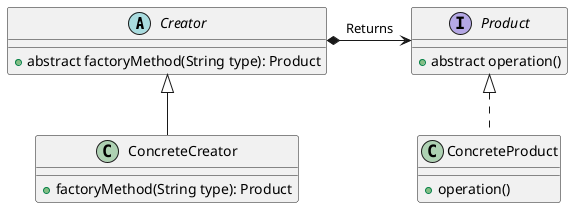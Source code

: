 @startuml factory
abstract class Creator {
  + abstract factoryMethod(String type): Product
}

class ConcreteCreator {
  + factoryMethod(String type): Product
}

interface Product {
  + abstract operation()
}

class ConcreteProduct {
  + operation()
}

Creator *-right-> Product : Returns
Creator <|-- ConcreteCreator
Product <|.. ConcreteProduct

@enduml